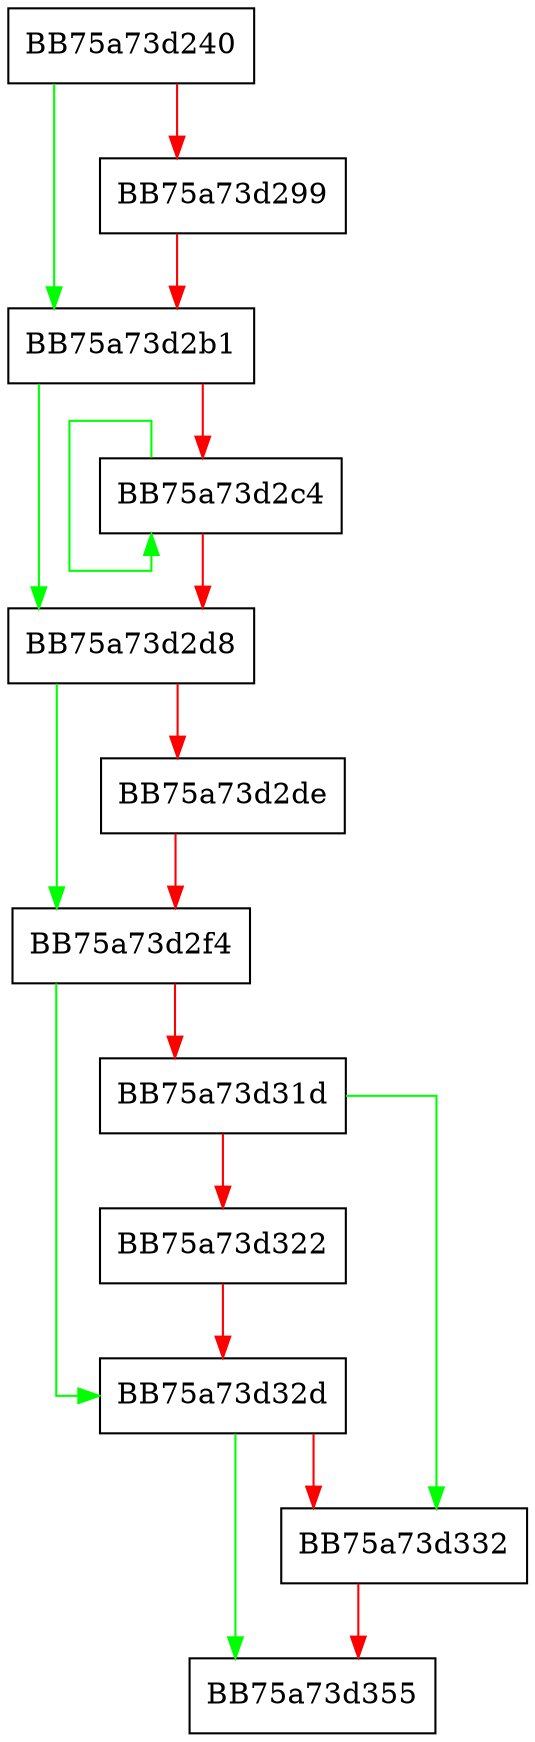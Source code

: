 digraph sqlite3CodeDropTable {
  node [shape="box"];
  graph [splines=ortho];
  BB75a73d240 -> BB75a73d2b1 [color="green"];
  BB75a73d240 -> BB75a73d299 [color="red"];
  BB75a73d299 -> BB75a73d2b1 [color="red"];
  BB75a73d2b1 -> BB75a73d2d8 [color="green"];
  BB75a73d2b1 -> BB75a73d2c4 [color="red"];
  BB75a73d2c4 -> BB75a73d2c4 [color="green"];
  BB75a73d2c4 -> BB75a73d2d8 [color="red"];
  BB75a73d2d8 -> BB75a73d2f4 [color="green"];
  BB75a73d2d8 -> BB75a73d2de [color="red"];
  BB75a73d2de -> BB75a73d2f4 [color="red"];
  BB75a73d2f4 -> BB75a73d32d [color="green"];
  BB75a73d2f4 -> BB75a73d31d [color="red"];
  BB75a73d31d -> BB75a73d332 [color="green"];
  BB75a73d31d -> BB75a73d322 [color="red"];
  BB75a73d322 -> BB75a73d32d [color="red"];
  BB75a73d32d -> BB75a73d355 [color="green"];
  BB75a73d32d -> BB75a73d332 [color="red"];
  BB75a73d332 -> BB75a73d355 [color="red"];
}